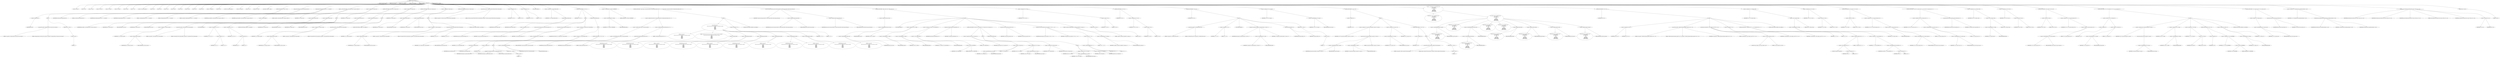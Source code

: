 digraph hostapd_notif_assoc {  
"1000125" [label = "(METHOD,hostapd_notif_assoc)" ]
"1000126" [label = "(PARAM,hostapd_data *hapd)" ]
"1000127" [label = "(PARAM,const u8 *addr)" ]
"1000128" [label = "(PARAM,const u8 *req_ies)" ]
"1000129" [label = "(PARAM,size_t req_ies_len)" ]
"1000130" [label = "(PARAM,int reassoc)" ]
"1000131" [label = "(BLOCK,,)" ]
"1000132" [label = "(LOCAL,v9: const u8 *)" ]
"1000133" [label = "(LOCAL,v10: int)" ]
"1000134" [label = "(LOCAL,v12: size_t)" ]
"1000135" [label = "(LOCAL,v13: const u8 *)" ]
"1000136" [label = "(LOCAL,v14: sta_info *)" ]
"1000137" [label = "(LOCAL,v15: sta_info *)" ]
"1000138" [label = "(LOCAL,v16: bool)" ]
"1000139" [label = "(LOCAL,v17: int)" ]
"1000140" [label = "(LOCAL,v18: wpa_state_machine *)" ]
"1000141" [label = "(LOCAL,v19: int)" ]
"1000142" [label = "(LOCAL,v20: int)" ]
"1000143" [label = "(LOCAL,v21: int)" ]
"1000144" [label = "(LOCAL,v22: bool)" ]
"1000145" [label = "(LOCAL,v23: int)" ]
"1000146" [label = "(LOCAL,v24: bool)" ]
"1000147" [label = "(LOCAL,v25: int)" ]
"1000148" [label = "(LOCAL,v26: u32)" ]
"1000149" [label = "(LOCAL,v27: unsigned int)" ]
"1000150" [label = "(LOCAL,v28: u32)" ]
"1000151" [label = "(LOCAL,v29: wpa_state_machine *)" ]
"1000152" [label = "(LOCAL,v30: wpa_event)" ]
"1000153" [label = "(LOCAL,v31: u8 *)" ]
"1000154" [label = "(LOCAL,eid: u8 [ 1064 ])" ]
"1000155" [label = "(LOCAL,elems: ieee802_11_elems)" ]
"1000156" [label = "(CONTROL_STRUCTURE,if ( !addr ),if ( !addr ))" ]
"1000157" [label = "(<operator>.logicalNot,!addr)" ]
"1000158" [label = "(IDENTIFIER,addr,!addr)" ]
"1000159" [label = "(BLOCK,,)" ]
"1000160" [label = "(wpa_printf,wpa_printf(2, \"hostapd_notif_assoc: Skip event with no address\"))" ]
"1000161" [label = "(LITERAL,2,wpa_printf(2, \"hostapd_notif_assoc: Skip event with no address\"))" ]
"1000162" [label = "(LITERAL,\"hostapd_notif_assoc: Skip event with no address\",wpa_printf(2, \"hostapd_notif_assoc: Skip event with no address\"))" ]
"1000163" [label = "(RETURN,return -1;,return -1;)" ]
"1000164" [label = "(<operator>.minus,-1)" ]
"1000165" [label = "(LITERAL,1,-1)" ]
"1000166" [label = "(random_add_randomness,random_add_randomness(addr, 6u))" ]
"1000167" [label = "(IDENTIFIER,addr,random_add_randomness(addr, 6u))" ]
"1000168" [label = "(LITERAL,6u,random_add_randomness(addr, 6u))" ]
"1000169" [label = "(hostapd_logger,hostapd_logger(hapd, addr, 1u, 2, \"associated\"))" ]
"1000170" [label = "(IDENTIFIER,hapd,hostapd_logger(hapd, addr, 1u, 2, \"associated\"))" ]
"1000171" [label = "(IDENTIFIER,addr,hostapd_logger(hapd, addr, 1u, 2, \"associated\"))" ]
"1000172" [label = "(LITERAL,1u,hostapd_logger(hapd, addr, 1u, 2, \"associated\"))" ]
"1000173" [label = "(LITERAL,2,hostapd_logger(hapd, addr, 1u, 2, \"associated\"))" ]
"1000174" [label = "(LITERAL,\"associated\",hostapd_logger(hapd, addr, 1u, 2, \"associated\"))" ]
"1000175" [label = "(ieee802_11_parse_elems,ieee802_11_parse_elems(req_ies, req_ies_len, &elems, 0))" ]
"1000176" [label = "(IDENTIFIER,req_ies,ieee802_11_parse_elems(req_ies, req_ies_len, &elems, 0))" ]
"1000177" [label = "(IDENTIFIER,req_ies_len,ieee802_11_parse_elems(req_ies, req_ies_len, &elems, 0))" ]
"1000178" [label = "(<operator>.addressOf,&elems)" ]
"1000179" [label = "(IDENTIFIER,elems,ieee802_11_parse_elems(req_ies, req_ies_len, &elems, 0))" ]
"1000180" [label = "(LITERAL,0,ieee802_11_parse_elems(req_ies, req_ies_len, &elems, 0))" ]
"1000181" [label = "(<operator>.assignment,v9 = elems.wps_ie)" ]
"1000182" [label = "(IDENTIFIER,v9,v9 = elems.wps_ie)" ]
"1000183" [label = "(<operator>.fieldAccess,elems.wps_ie)" ]
"1000184" [label = "(IDENTIFIER,elems,v9 = elems.wps_ie)" ]
"1000185" [label = "(FIELD_IDENTIFIER,wps_ie,wps_ie)" ]
"1000186" [label = "(CONTROL_STRUCTURE,if ( elems.wps_ie ),if ( elems.wps_ie ))" ]
"1000187" [label = "(<operator>.fieldAccess,elems.wps_ie)" ]
"1000188" [label = "(IDENTIFIER,elems,if ( elems.wps_ie ))" ]
"1000189" [label = "(FIELD_IDENTIFIER,wps_ie,wps_ie)" ]
"1000190" [label = "(BLOCK,,)" ]
"1000191" [label = "(<operator>.assignment,v10 = elems.wps_ie_len)" ]
"1000192" [label = "(IDENTIFIER,v10,v10 = elems.wps_ie_len)" ]
"1000193" [label = "(<operator>.fieldAccess,elems.wps_ie_len)" ]
"1000194" [label = "(IDENTIFIER,elems,v10 = elems.wps_ie_len)" ]
"1000195" [label = "(FIELD_IDENTIFIER,wps_ie_len,wps_ie_len)" ]
"1000196" [label = "(wpa_printf,wpa_printf(2, \"STA included WPS IE in (Re)AssocReq\"))" ]
"1000197" [label = "(LITERAL,2,wpa_printf(2, \"STA included WPS IE in (Re)AssocReq\"))" ]
"1000198" [label = "(LITERAL,\"STA included WPS IE in (Re)AssocReq\",wpa_printf(2, \"STA included WPS IE in (Re)AssocReq\"))" ]
"1000199" [label = "(JUMP_TARGET,LABEL_10)" ]
"1000200" [label = "(<operator>.assignment,v12 = v10 + 2)" ]
"1000201" [label = "(IDENTIFIER,v12,v12 = v10 + 2)" ]
"1000202" [label = "(<operator>.addition,v10 + 2)" ]
"1000203" [label = "(IDENTIFIER,v10,v10 + 2)" ]
"1000204" [label = "(LITERAL,2,v10 + 2)" ]
"1000205" [label = "(<operator>.assignment,v13 = v9 - 2)" ]
"1000206" [label = "(IDENTIFIER,v13,v13 = v9 - 2)" ]
"1000207" [label = "(<operator>.subtraction,v9 - 2)" ]
"1000208" [label = "(IDENTIFIER,v9,v9 - 2)" ]
"1000209" [label = "(LITERAL,2,v9 - 2)" ]
"1000210" [label = "(CONTROL_STRUCTURE,goto LABEL_11;,goto LABEL_11;)" ]
"1000211" [label = "(<operator>.assignment,v9 = elems.rsn_ie)" ]
"1000212" [label = "(IDENTIFIER,v9,v9 = elems.rsn_ie)" ]
"1000213" [label = "(<operator>.fieldAccess,elems.rsn_ie)" ]
"1000214" [label = "(IDENTIFIER,elems,v9 = elems.rsn_ie)" ]
"1000215" [label = "(FIELD_IDENTIFIER,rsn_ie,rsn_ie)" ]
"1000216" [label = "(CONTROL_STRUCTURE,if ( elems.rsn_ie ),if ( elems.rsn_ie ))" ]
"1000217" [label = "(<operator>.fieldAccess,elems.rsn_ie)" ]
"1000218" [label = "(IDENTIFIER,elems,if ( elems.rsn_ie ))" ]
"1000219" [label = "(FIELD_IDENTIFIER,rsn_ie,rsn_ie)" ]
"1000220" [label = "(BLOCK,,)" ]
"1000221" [label = "(<operator>.assignment,v10 = elems.rsn_ie_len)" ]
"1000222" [label = "(IDENTIFIER,v10,v10 = elems.rsn_ie_len)" ]
"1000223" [label = "(<operator>.fieldAccess,elems.rsn_ie_len)" ]
"1000224" [label = "(IDENTIFIER,elems,v10 = elems.rsn_ie_len)" ]
"1000225" [label = "(FIELD_IDENTIFIER,rsn_ie_len,rsn_ie_len)" ]
"1000226" [label = "(wpa_printf,wpa_printf(2, \"STA included RSN IE in (Re)AssocReq\"))" ]
"1000227" [label = "(LITERAL,2,wpa_printf(2, \"STA included RSN IE in (Re)AssocReq\"))" ]
"1000228" [label = "(LITERAL,\"STA included RSN IE in (Re)AssocReq\",wpa_printf(2, \"STA included RSN IE in (Re)AssocReq\"))" ]
"1000229" [label = "(CONTROL_STRUCTURE,goto LABEL_10;,goto LABEL_10;)" ]
"1000230" [label = "(<operator>.assignment,v9 = elems.wpa_ie)" ]
"1000231" [label = "(IDENTIFIER,v9,v9 = elems.wpa_ie)" ]
"1000232" [label = "(<operator>.fieldAccess,elems.wpa_ie)" ]
"1000233" [label = "(IDENTIFIER,elems,v9 = elems.wpa_ie)" ]
"1000234" [label = "(FIELD_IDENTIFIER,wpa_ie,wpa_ie)" ]
"1000235" [label = "(CONTROL_STRUCTURE,if ( elems.wpa_ie ),if ( elems.wpa_ie ))" ]
"1000236" [label = "(<operator>.fieldAccess,elems.wpa_ie)" ]
"1000237" [label = "(IDENTIFIER,elems,if ( elems.wpa_ie ))" ]
"1000238" [label = "(FIELD_IDENTIFIER,wpa_ie,wpa_ie)" ]
"1000239" [label = "(BLOCK,,)" ]
"1000240" [label = "(<operator>.assignment,v10 = elems.wpa_ie_len)" ]
"1000241" [label = "(IDENTIFIER,v10,v10 = elems.wpa_ie_len)" ]
"1000242" [label = "(<operator>.fieldAccess,elems.wpa_ie_len)" ]
"1000243" [label = "(IDENTIFIER,elems,v10 = elems.wpa_ie_len)" ]
"1000244" [label = "(FIELD_IDENTIFIER,wpa_ie_len,wpa_ie_len)" ]
"1000245" [label = "(wpa_printf,wpa_printf(2, \"STA included WPA IE in (Re)AssocReq\"))" ]
"1000246" [label = "(LITERAL,2,wpa_printf(2, \"STA included WPA IE in (Re)AssocReq\"))" ]
"1000247" [label = "(LITERAL,\"STA included WPA IE in (Re)AssocReq\",wpa_printf(2, \"STA included WPA IE in (Re)AssocReq\"))" ]
"1000248" [label = "(CONTROL_STRUCTURE,goto LABEL_10;,goto LABEL_10;)" ]
"1000249" [label = "(wpa_printf,wpa_printf(2, \"STA did not include WPS/RSN/WPA IE in (Re)AssocReq\"))" ]
"1000250" [label = "(LITERAL,2,wpa_printf(2, \"STA did not include WPS/RSN/WPA IE in (Re)AssocReq\"))" ]
"1000251" [label = "(LITERAL,\"STA did not include WPS/RSN/WPA IE in (Re)AssocReq\",wpa_printf(2, \"STA did not include WPS/RSN/WPA IE in (Re)AssocReq\"))" ]
"1000252" [label = "(<operator>.assignment,v13 = 0)" ]
"1000253" [label = "(IDENTIFIER,v13,v13 = 0)" ]
"1000254" [label = "(LITERAL,0,v13 = 0)" ]
"1000255" [label = "(<operator>.assignment,v12 = 0)" ]
"1000256" [label = "(IDENTIFIER,v12,v12 = 0)" ]
"1000257" [label = "(LITERAL,0,v12 = 0)" ]
"1000258" [label = "(JUMP_TARGET,LABEL_11)" ]
"1000259" [label = "(<operator>.assignment,v14 = ap_get_sta(hapd, addr))" ]
"1000260" [label = "(IDENTIFIER,v14,v14 = ap_get_sta(hapd, addr))" ]
"1000261" [label = "(ap_get_sta,ap_get_sta(hapd, addr))" ]
"1000262" [label = "(IDENTIFIER,hapd,ap_get_sta(hapd, addr))" ]
"1000263" [label = "(IDENTIFIER,addr,ap_get_sta(hapd, addr))" ]
"1000264" [label = "(CONTROL_STRUCTURE,if ( v14 ),if ( v14 ))" ]
"1000265" [label = "(IDENTIFIER,v14,if ( v14 ))" ]
"1000266" [label = "(BLOCK,,)" ]
"1000267" [label = "(<operator>.assignment,v15 = v14)" ]
"1000268" [label = "(IDENTIFIER,v15,v15 = v14)" ]
"1000269" [label = "(IDENTIFIER,v14,v15 = v14)" ]
"1000270" [label = "(ap_sta_no_session_timeout,ap_sta_no_session_timeout(hapd, v14))" ]
"1000271" [label = "(IDENTIFIER,hapd,ap_sta_no_session_timeout(hapd, v14))" ]
"1000272" [label = "(IDENTIFIER,v14,ap_sta_no_session_timeout(hapd, v14))" ]
"1000273" [label = "(accounting_sta_stop,accounting_sta_stop(hapd, v15))" ]
"1000274" [label = "(IDENTIFIER,hapd,accounting_sta_stop(hapd, v15))" ]
"1000275" [label = "(IDENTIFIER,v15,accounting_sta_stop(hapd, v15))" ]
"1000276" [label = "(<operator>.assignment,v15->timeout_next = STA_NULLFUNC)" ]
"1000277" [label = "(<operator>.indirectFieldAccess,v15->timeout_next)" ]
"1000278" [label = "(IDENTIFIER,v15,v15->timeout_next = STA_NULLFUNC)" ]
"1000279" [label = "(FIELD_IDENTIFIER,timeout_next,timeout_next)" ]
"1000280" [label = "(IDENTIFIER,STA_NULLFUNC,v15->timeout_next = STA_NULLFUNC)" ]
"1000281" [label = "(CONTROL_STRUCTURE,else,else)" ]
"1000282" [label = "(BLOCK,,)" ]
"1000283" [label = "(<operator>.assignment,v15 = ap_sta_add(hapd, addr))" ]
"1000284" [label = "(IDENTIFIER,v15,v15 = ap_sta_add(hapd, addr))" ]
"1000285" [label = "(ap_sta_add,ap_sta_add(hapd, addr))" ]
"1000286" [label = "(IDENTIFIER,hapd,ap_sta_add(hapd, addr))" ]
"1000287" [label = "(IDENTIFIER,addr,ap_sta_add(hapd, addr))" ]
"1000288" [label = "(CONTROL_STRUCTURE,if ( !v15 ),if ( !v15 ))" ]
"1000289" [label = "(<operator>.logicalNot,!v15)" ]
"1000290" [label = "(IDENTIFIER,v15,!v15)" ]
"1000291" [label = "(BLOCK,,)" ]
"1000292" [label = "(hostapd_drv_sta_disassoc,hostapd_drv_sta_disassoc(hapd, addr, 5))" ]
"1000293" [label = "(IDENTIFIER,hapd,hostapd_drv_sta_disassoc(hapd, addr, 5))" ]
"1000294" [label = "(IDENTIFIER,addr,hostapd_drv_sta_disassoc(hapd, addr, 5))" ]
"1000295" [label = "(LITERAL,5,hostapd_drv_sta_disassoc(hapd, addr, 5))" ]
"1000296" [label = "(RETURN,return -1;,return -1;)" ]
"1000297" [label = "(<operator>.minus,-1)" ]
"1000298" [label = "(LITERAL,1,-1)" ]
"1000299" [label = "(<operators>.assignmentAnd,v15->flags &= 0xFFFECFFF)" ]
"1000300" [label = "(<operator>.indirectFieldAccess,v15->flags)" ]
"1000301" [label = "(IDENTIFIER,v15,v15->flags &= 0xFFFECFFF)" ]
"1000302" [label = "(FIELD_IDENTIFIER,flags,flags)" ]
"1000303" [label = "(LITERAL,0xFFFECFFF,v15->flags &= 0xFFFECFFF)" ]
"1000304" [label = "(CONTROL_STRUCTURE,if ( !hapd->iface->drv_max_acl_mac_addrs && hostapd_check_acl(hapd, addr, 0) != 1 ),if ( !hapd->iface->drv_max_acl_mac_addrs && hostapd_check_acl(hapd, addr, 0) != 1 ))" ]
"1000305" [label = "(<operator>.logicalAnd,!hapd->iface->drv_max_acl_mac_addrs && hostapd_check_acl(hapd, addr, 0) != 1)" ]
"1000306" [label = "(<operator>.logicalNot,!hapd->iface->drv_max_acl_mac_addrs)" ]
"1000307" [label = "(<operator>.indirectFieldAccess,hapd->iface->drv_max_acl_mac_addrs)" ]
"1000308" [label = "(<operator>.indirectFieldAccess,hapd->iface)" ]
"1000309" [label = "(IDENTIFIER,hapd,!hapd->iface->drv_max_acl_mac_addrs)" ]
"1000310" [label = "(FIELD_IDENTIFIER,iface,iface)" ]
"1000311" [label = "(FIELD_IDENTIFIER,drv_max_acl_mac_addrs,drv_max_acl_mac_addrs)" ]
"1000312" [label = "(<operator>.notEquals,hostapd_check_acl(hapd, addr, 0) != 1)" ]
"1000313" [label = "(hostapd_check_acl,hostapd_check_acl(hapd, addr, 0))" ]
"1000314" [label = "(IDENTIFIER,hapd,hostapd_check_acl(hapd, addr, 0))" ]
"1000315" [label = "(IDENTIFIER,addr,hostapd_check_acl(hapd, addr, 0))" ]
"1000316" [label = "(LITERAL,0,hostapd_check_acl(hapd, addr, 0))" ]
"1000317" [label = "(LITERAL,1,hostapd_check_acl(hapd, addr, 0) != 1)" ]
"1000318" [label = "(BLOCK,,)" ]
"1000319" [label = "(wpa_printf,wpa_printf(\n      3,\n      \"STA %02x:%02x:%02x:%02x:%02x:%02x not allowed to connect\",\n      *addr,\n      addr[1],\n      addr[2],\n      addr[3],\n      addr[4],\n      addr[5]))" ]
"1000320" [label = "(LITERAL,3,wpa_printf(\n      3,\n      \"STA %02x:%02x:%02x:%02x:%02x:%02x not allowed to connect\",\n      *addr,\n      addr[1],\n      addr[2],\n      addr[3],\n      addr[4],\n      addr[5]))" ]
"1000321" [label = "(LITERAL,\"STA %02x:%02x:%02x:%02x:%02x:%02x not allowed to connect\",wpa_printf(\n      3,\n      \"STA %02x:%02x:%02x:%02x:%02x:%02x not allowed to connect\",\n      *addr,\n      addr[1],\n      addr[2],\n      addr[3],\n      addr[4],\n      addr[5]))" ]
"1000322" [label = "(<operator>.indirection,*addr)" ]
"1000323" [label = "(IDENTIFIER,addr,wpa_printf(\n      3,\n      \"STA %02x:%02x:%02x:%02x:%02x:%02x not allowed to connect\",\n      *addr,\n      addr[1],\n      addr[2],\n      addr[3],\n      addr[4],\n      addr[5]))" ]
"1000324" [label = "(<operator>.indirectIndexAccess,addr[1])" ]
"1000325" [label = "(IDENTIFIER,addr,wpa_printf(\n      3,\n      \"STA %02x:%02x:%02x:%02x:%02x:%02x not allowed to connect\",\n      *addr,\n      addr[1],\n      addr[2],\n      addr[3],\n      addr[4],\n      addr[5]))" ]
"1000326" [label = "(LITERAL,1,wpa_printf(\n      3,\n      \"STA %02x:%02x:%02x:%02x:%02x:%02x not allowed to connect\",\n      *addr,\n      addr[1],\n      addr[2],\n      addr[3],\n      addr[4],\n      addr[5]))" ]
"1000327" [label = "(<operator>.indirectIndexAccess,addr[2])" ]
"1000328" [label = "(IDENTIFIER,addr,wpa_printf(\n      3,\n      \"STA %02x:%02x:%02x:%02x:%02x:%02x not allowed to connect\",\n      *addr,\n      addr[1],\n      addr[2],\n      addr[3],\n      addr[4],\n      addr[5]))" ]
"1000329" [label = "(LITERAL,2,wpa_printf(\n      3,\n      \"STA %02x:%02x:%02x:%02x:%02x:%02x not allowed to connect\",\n      *addr,\n      addr[1],\n      addr[2],\n      addr[3],\n      addr[4],\n      addr[5]))" ]
"1000330" [label = "(<operator>.indirectIndexAccess,addr[3])" ]
"1000331" [label = "(IDENTIFIER,addr,wpa_printf(\n      3,\n      \"STA %02x:%02x:%02x:%02x:%02x:%02x not allowed to connect\",\n      *addr,\n      addr[1],\n      addr[2],\n      addr[3],\n      addr[4],\n      addr[5]))" ]
"1000332" [label = "(LITERAL,3,wpa_printf(\n      3,\n      \"STA %02x:%02x:%02x:%02x:%02x:%02x not allowed to connect\",\n      *addr,\n      addr[1],\n      addr[2],\n      addr[3],\n      addr[4],\n      addr[5]))" ]
"1000333" [label = "(<operator>.indirectIndexAccess,addr[4])" ]
"1000334" [label = "(IDENTIFIER,addr,wpa_printf(\n      3,\n      \"STA %02x:%02x:%02x:%02x:%02x:%02x not allowed to connect\",\n      *addr,\n      addr[1],\n      addr[2],\n      addr[3],\n      addr[4],\n      addr[5]))" ]
"1000335" [label = "(LITERAL,4,wpa_printf(\n      3,\n      \"STA %02x:%02x:%02x:%02x:%02x:%02x not allowed to connect\",\n      *addr,\n      addr[1],\n      addr[2],\n      addr[3],\n      addr[4],\n      addr[5]))" ]
"1000336" [label = "(<operator>.indirectIndexAccess,addr[5])" ]
"1000337" [label = "(IDENTIFIER,addr,wpa_printf(\n      3,\n      \"STA %02x:%02x:%02x:%02x:%02x:%02x not allowed to connect\",\n      *addr,\n      addr[1],\n      addr[2],\n      addr[3],\n      addr[4],\n      addr[5]))" ]
"1000338" [label = "(LITERAL,5,wpa_printf(\n      3,\n      \"STA %02x:%02x:%02x:%02x:%02x:%02x not allowed to connect\",\n      *addr,\n      addr[1],\n      addr[2],\n      addr[3],\n      addr[4],\n      addr[5]))" ]
"1000339" [label = "(<operator>.assignment,v17 = 1)" ]
"1000340" [label = "(IDENTIFIER,v17,v17 = 1)" ]
"1000341" [label = "(LITERAL,1,v17 = 1)" ]
"1000342" [label = "(CONTROL_STRUCTURE,goto LABEL_29;,goto LABEL_29;)" ]
"1000343" [label = "(ap_copy_sta_supp_op_classes,ap_copy_sta_supp_op_classes(v15, elems.supp_op_classes, elems.supp_op_classes_len))" ]
"1000344" [label = "(IDENTIFIER,v15,ap_copy_sta_supp_op_classes(v15, elems.supp_op_classes, elems.supp_op_classes_len))" ]
"1000345" [label = "(<operator>.fieldAccess,elems.supp_op_classes)" ]
"1000346" [label = "(IDENTIFIER,elems,ap_copy_sta_supp_op_classes(v15, elems.supp_op_classes, elems.supp_op_classes_len))" ]
"1000347" [label = "(FIELD_IDENTIFIER,supp_op_classes,supp_op_classes)" ]
"1000348" [label = "(<operator>.fieldAccess,elems.supp_op_classes_len)" ]
"1000349" [label = "(IDENTIFIER,elems,ap_copy_sta_supp_op_classes(v15, elems.supp_op_classes, elems.supp_op_classes_len))" ]
"1000350" [label = "(FIELD_IDENTIFIER,supp_op_classes_len,supp_op_classes_len)" ]
"1000351" [label = "(CONTROL_STRUCTURE,if ( !hapd->conf->wpa ),if ( !hapd->conf->wpa ))" ]
"1000352" [label = "(<operator>.logicalNot,!hapd->conf->wpa)" ]
"1000353" [label = "(<operator>.indirectFieldAccess,hapd->conf->wpa)" ]
"1000354" [label = "(<operator>.indirectFieldAccess,hapd->conf)" ]
"1000355" [label = "(IDENTIFIER,hapd,!hapd->conf->wpa)" ]
"1000356" [label = "(FIELD_IDENTIFIER,conf,conf)" ]
"1000357" [label = "(FIELD_IDENTIFIER,wpa,wpa)" ]
"1000358" [label = "(BLOCK,,)" ]
"1000359" [label = "(JUMP_TARGET,LABEL_40)" ]
"1000360" [label = "(<operator>.assignment,v28 = v15->flags)" ]
"1000361" [label = "(IDENTIFIER,v28,v28 = v15->flags)" ]
"1000362" [label = "(<operator>.indirectFieldAccess,v15->flags)" ]
"1000363" [label = "(IDENTIFIER,v15,v28 = v15->flags)" ]
"1000364" [label = "(FIELD_IDENTIFIER,flags,flags)" ]
"1000365" [label = "(<operator>.assignment,v15->flags = v28 & 0xFFF7FFFC | 3)" ]
"1000366" [label = "(<operator>.indirectFieldAccess,v15->flags)" ]
"1000367" [label = "(IDENTIFIER,v15,v15->flags = v28 & 0xFFF7FFFC | 3)" ]
"1000368" [label = "(FIELD_IDENTIFIER,flags,flags)" ]
"1000369" [label = "(<operator>.or,v28 & 0xFFF7FFFC | 3)" ]
"1000370" [label = "(<operator>.and,v28 & 0xFFF7FFFC)" ]
"1000371" [label = "(IDENTIFIER,v28,v28 & 0xFFF7FFFC)" ]
"1000372" [label = "(LITERAL,0xFFF7FFFC,v28 & 0xFFF7FFFC)" ]
"1000373" [label = "(LITERAL,3,v28 & 0xFFF7FFFC | 3)" ]
"1000374" [label = "(hostapd_set_sta_flags,hostapd_set_sta_flags(hapd, v15))" ]
"1000375" [label = "(IDENTIFIER,hapd,hostapd_set_sta_flags(hapd, v15))" ]
"1000376" [label = "(IDENTIFIER,v15,hostapd_set_sta_flags(hapd, v15))" ]
"1000377" [label = "(CONTROL_STRUCTURE,if ( reassoc && v15->auth_alg == 2 ),if ( reassoc && v15->auth_alg == 2 ))" ]
"1000378" [label = "(<operator>.logicalAnd,reassoc && v15->auth_alg == 2)" ]
"1000379" [label = "(IDENTIFIER,reassoc,reassoc && v15->auth_alg == 2)" ]
"1000380" [label = "(<operator>.equals,v15->auth_alg == 2)" ]
"1000381" [label = "(<operator>.indirectFieldAccess,v15->auth_alg)" ]
"1000382" [label = "(IDENTIFIER,v15,v15->auth_alg == 2)" ]
"1000383" [label = "(FIELD_IDENTIFIER,auth_alg,auth_alg)" ]
"1000384" [label = "(LITERAL,2,v15->auth_alg == 2)" ]
"1000385" [label = "(BLOCK,,)" ]
"1000386" [label = "(<operator>.assignment,v29 = v15->wpa_sm)" ]
"1000387" [label = "(IDENTIFIER,v29,v29 = v15->wpa_sm)" ]
"1000388" [label = "(<operator>.indirectFieldAccess,v15->wpa_sm)" ]
"1000389" [label = "(IDENTIFIER,v15,v29 = v15->wpa_sm)" ]
"1000390" [label = "(FIELD_IDENTIFIER,wpa_sm,wpa_sm)" ]
"1000391" [label = "(<operator>.assignment,v30 = WPA_ASSOC_FT)" ]
"1000392" [label = "(IDENTIFIER,v30,v30 = WPA_ASSOC_FT)" ]
"1000393" [label = "(IDENTIFIER,WPA_ASSOC_FT,v30 = WPA_ASSOC_FT)" ]
"1000394" [label = "(CONTROL_STRUCTURE,else,else)" ]
"1000395" [label = "(BLOCK,,)" ]
"1000396" [label = "(<operator>.assignment,v29 = v15->wpa_sm)" ]
"1000397" [label = "(IDENTIFIER,v29,v29 = v15->wpa_sm)" ]
"1000398" [label = "(<operator>.indirectFieldAccess,v15->wpa_sm)" ]
"1000399" [label = "(IDENTIFIER,v15,v29 = v15->wpa_sm)" ]
"1000400" [label = "(FIELD_IDENTIFIER,wpa_sm,wpa_sm)" ]
"1000401" [label = "(<operator>.assignment,v30 = WPA_ASSOC)" ]
"1000402" [label = "(IDENTIFIER,v30,v30 = WPA_ASSOC)" ]
"1000403" [label = "(IDENTIFIER,WPA_ASSOC,v30 = WPA_ASSOC)" ]
"1000404" [label = "(wpa_auth_sm_event,wpa_auth_sm_event(v29, v30))" ]
"1000405" [label = "(IDENTIFIER,v29,wpa_auth_sm_event(v29, v30))" ]
"1000406" [label = "(IDENTIFIER,v30,wpa_auth_sm_event(v29, v30))" ]
"1000407" [label = "(hostapd_new_assoc_sta,hostapd_new_assoc_sta(hapd, v15, (v28 >> 1) & 1))" ]
"1000408" [label = "(IDENTIFIER,hapd,hostapd_new_assoc_sta(hapd, v15, (v28 >> 1) & 1))" ]
"1000409" [label = "(IDENTIFIER,v15,hostapd_new_assoc_sta(hapd, v15, (v28 >> 1) & 1))" ]
"1000410" [label = "(<operator>.and,(v28 >> 1) & 1)" ]
"1000411" [label = "(<operator>.arithmeticShiftRight,v28 >> 1)" ]
"1000412" [label = "(IDENTIFIER,v28,v28 >> 1)" ]
"1000413" [label = "(LITERAL,1,v28 >> 1)" ]
"1000414" [label = "(LITERAL,1,(v28 >> 1) & 1)" ]
"1000415" [label = "(ieee802_1x_notify_port_enabled,ieee802_1x_notify_port_enabled(v15->eapol_sm, 1))" ]
"1000416" [label = "(<operator>.indirectFieldAccess,v15->eapol_sm)" ]
"1000417" [label = "(IDENTIFIER,v15,ieee802_1x_notify_port_enabled(v15->eapol_sm, 1))" ]
"1000418" [label = "(FIELD_IDENTIFIER,eapol_sm,eapol_sm)" ]
"1000419" [label = "(LITERAL,1,ieee802_1x_notify_port_enabled(v15->eapol_sm, 1))" ]
"1000420" [label = "(RETURN,return 0;,return 0;)" ]
"1000421" [label = "(LITERAL,0,return 0;)" ]
"1000422" [label = "(<operator>.assignment,v16 = v13 == 0)" ]
"1000423" [label = "(IDENTIFIER,v16,v16 = v13 == 0)" ]
"1000424" [label = "(<operator>.equals,v13 == 0)" ]
"1000425" [label = "(IDENTIFIER,v13,v13 == 0)" ]
"1000426" [label = "(LITERAL,0,v13 == 0)" ]
"1000427" [label = "(CONTROL_STRUCTURE,if ( v13 ),if ( v13 ))" ]
"1000428" [label = "(IDENTIFIER,v13,if ( v13 ))" ]
"1000429" [label = "(<operator>.assignment,v16 = v12 == 0)" ]
"1000430" [label = "(IDENTIFIER,v16,v16 = v12 == 0)" ]
"1000431" [label = "(<operator>.equals,v12 == 0)" ]
"1000432" [label = "(IDENTIFIER,v12,v12 == 0)" ]
"1000433" [label = "(LITERAL,0,v12 == 0)" ]
"1000434" [label = "(CONTROL_STRUCTURE,if ( v16 ),if ( v16 ))" ]
"1000435" [label = "(IDENTIFIER,v16,if ( v16 ))" ]
"1000436" [label = "(BLOCK,,)" ]
"1000437" [label = "(wpa_printf,wpa_printf(2, \"No WPA/RSN IE from STA\"))" ]
"1000438" [label = "(LITERAL,2,wpa_printf(2, \"No WPA/RSN IE from STA\"))" ]
"1000439" [label = "(LITERAL,\"No WPA/RSN IE from STA\",wpa_printf(2, \"No WPA/RSN IE from STA\"))" ]
"1000440" [label = "(<operator>.assignment,v17 = 13)" ]
"1000441" [label = "(IDENTIFIER,v17,v17 = 13)" ]
"1000442" [label = "(LITERAL,13,v17 = 13)" ]
"1000443" [label = "(JUMP_TARGET,LABEL_29)" ]
"1000444" [label = "(hostapd_drv_sta_disassoc,hostapd_drv_sta_disassoc(hapd, v15->addr, v17))" ]
"1000445" [label = "(IDENTIFIER,hapd,hostapd_drv_sta_disassoc(hapd, v15->addr, v17))" ]
"1000446" [label = "(<operator>.indirectFieldAccess,v15->addr)" ]
"1000447" [label = "(IDENTIFIER,v15,hostapd_drv_sta_disassoc(hapd, v15->addr, v17))" ]
"1000448" [label = "(FIELD_IDENTIFIER,addr,addr)" ]
"1000449" [label = "(IDENTIFIER,v17,hostapd_drv_sta_disassoc(hapd, v15->addr, v17))" ]
"1000450" [label = "(ap_free_sta,ap_free_sta(hapd, v15))" ]
"1000451" [label = "(IDENTIFIER,hapd,ap_free_sta(hapd, v15))" ]
"1000452" [label = "(IDENTIFIER,v15,ap_free_sta(hapd, v15))" ]
"1000453" [label = "(RETURN,return -1;,return -1;)" ]
"1000454" [label = "(<operator>.minus,-1)" ]
"1000455" [label = "(LITERAL,1,-1)" ]
"1000456" [label = "(<operator>.assignment,v18 = v15->wpa_sm)" ]
"1000457" [label = "(IDENTIFIER,v18,v18 = v15->wpa_sm)" ]
"1000458" [label = "(<operator>.indirectFieldAccess,v15->wpa_sm)" ]
"1000459" [label = "(IDENTIFIER,v15,v18 = v15->wpa_sm)" ]
"1000460" [label = "(FIELD_IDENTIFIER,wpa_sm,wpa_sm)" ]
"1000461" [label = "(CONTROL_STRUCTURE,if ( !v18 ),if ( !v18 ))" ]
"1000462" [label = "(<operator>.logicalNot,!v18)" ]
"1000463" [label = "(IDENTIFIER,v18,!v18)" ]
"1000464" [label = "(BLOCK,,)" ]
"1000465" [label = "(<operator>.assignment,v18 = wpa_auth_sta_init(hapd->wpa_auth, v15->addr, 0))" ]
"1000466" [label = "(IDENTIFIER,v18,v18 = wpa_auth_sta_init(hapd->wpa_auth, v15->addr, 0))" ]
"1000467" [label = "(wpa_auth_sta_init,wpa_auth_sta_init(hapd->wpa_auth, v15->addr, 0))" ]
"1000468" [label = "(<operator>.indirectFieldAccess,hapd->wpa_auth)" ]
"1000469" [label = "(IDENTIFIER,hapd,wpa_auth_sta_init(hapd->wpa_auth, v15->addr, 0))" ]
"1000470" [label = "(FIELD_IDENTIFIER,wpa_auth,wpa_auth)" ]
"1000471" [label = "(<operator>.indirectFieldAccess,v15->addr)" ]
"1000472" [label = "(IDENTIFIER,v15,wpa_auth_sta_init(hapd->wpa_auth, v15->addr, 0))" ]
"1000473" [label = "(FIELD_IDENTIFIER,addr,addr)" ]
"1000474" [label = "(LITERAL,0,wpa_auth_sta_init(hapd->wpa_auth, v15->addr, 0))" ]
"1000475" [label = "(<operator>.assignment,v15->wpa_sm = v18)" ]
"1000476" [label = "(<operator>.indirectFieldAccess,v15->wpa_sm)" ]
"1000477" [label = "(IDENTIFIER,v15,v15->wpa_sm = v18)" ]
"1000478" [label = "(FIELD_IDENTIFIER,wpa_sm,wpa_sm)" ]
"1000479" [label = "(IDENTIFIER,v18,v15->wpa_sm = v18)" ]
"1000480" [label = "(CONTROL_STRUCTURE,if ( !v18 ),if ( !v18 ))" ]
"1000481" [label = "(<operator>.logicalNot,!v18)" ]
"1000482" [label = "(IDENTIFIER,v18,!v18)" ]
"1000483" [label = "(BLOCK,,)" ]
"1000484" [label = "(wpa_printf,wpa_printf(5, \"Failed to initialize WPA state machine\"))" ]
"1000485" [label = "(LITERAL,5,wpa_printf(5, \"Failed to initialize WPA state machine\"))" ]
"1000486" [label = "(LITERAL,\"Failed to initialize WPA state machine\",wpa_printf(5, \"Failed to initialize WPA state machine\"))" ]
"1000487" [label = "(RETURN,return -1;,return -1;)" ]
"1000488" [label = "(<operator>.minus,-1)" ]
"1000489" [label = "(LITERAL,1,-1)" ]
"1000490" [label = "(<operator>.assignment,v19 = wpa_validate_wpa_ie(\n          hapd->wpa_auth,\n          v18,\n          hapd->iface->freq,\n          v13,\n          v12,\n          elems.mdie,\n          elems.mdie_len,\n          elems.owe_dh,\n          elems.owe_dh_len))" ]
"1000491" [label = "(IDENTIFIER,v19,v19 = wpa_validate_wpa_ie(\n          hapd->wpa_auth,\n          v18,\n          hapd->iface->freq,\n          v13,\n          v12,\n          elems.mdie,\n          elems.mdie_len,\n          elems.owe_dh,\n          elems.owe_dh_len))" ]
"1000492" [label = "(wpa_validate_wpa_ie,wpa_validate_wpa_ie(\n          hapd->wpa_auth,\n          v18,\n          hapd->iface->freq,\n          v13,\n          v12,\n          elems.mdie,\n          elems.mdie_len,\n          elems.owe_dh,\n          elems.owe_dh_len))" ]
"1000493" [label = "(<operator>.indirectFieldAccess,hapd->wpa_auth)" ]
"1000494" [label = "(IDENTIFIER,hapd,wpa_validate_wpa_ie(\n          hapd->wpa_auth,\n          v18,\n          hapd->iface->freq,\n          v13,\n          v12,\n          elems.mdie,\n          elems.mdie_len,\n          elems.owe_dh,\n          elems.owe_dh_len))" ]
"1000495" [label = "(FIELD_IDENTIFIER,wpa_auth,wpa_auth)" ]
"1000496" [label = "(IDENTIFIER,v18,wpa_validate_wpa_ie(\n          hapd->wpa_auth,\n          v18,\n          hapd->iface->freq,\n          v13,\n          v12,\n          elems.mdie,\n          elems.mdie_len,\n          elems.owe_dh,\n          elems.owe_dh_len))" ]
"1000497" [label = "(<operator>.indirectFieldAccess,hapd->iface->freq)" ]
"1000498" [label = "(<operator>.indirectFieldAccess,hapd->iface)" ]
"1000499" [label = "(IDENTIFIER,hapd,wpa_validate_wpa_ie(\n          hapd->wpa_auth,\n          v18,\n          hapd->iface->freq,\n          v13,\n          v12,\n          elems.mdie,\n          elems.mdie_len,\n          elems.owe_dh,\n          elems.owe_dh_len))" ]
"1000500" [label = "(FIELD_IDENTIFIER,iface,iface)" ]
"1000501" [label = "(FIELD_IDENTIFIER,freq,freq)" ]
"1000502" [label = "(IDENTIFIER,v13,wpa_validate_wpa_ie(\n          hapd->wpa_auth,\n          v18,\n          hapd->iface->freq,\n          v13,\n          v12,\n          elems.mdie,\n          elems.mdie_len,\n          elems.owe_dh,\n          elems.owe_dh_len))" ]
"1000503" [label = "(IDENTIFIER,v12,wpa_validate_wpa_ie(\n          hapd->wpa_auth,\n          v18,\n          hapd->iface->freq,\n          v13,\n          v12,\n          elems.mdie,\n          elems.mdie_len,\n          elems.owe_dh,\n          elems.owe_dh_len))" ]
"1000504" [label = "(<operator>.fieldAccess,elems.mdie)" ]
"1000505" [label = "(IDENTIFIER,elems,wpa_validate_wpa_ie(\n          hapd->wpa_auth,\n          v18,\n          hapd->iface->freq,\n          v13,\n          v12,\n          elems.mdie,\n          elems.mdie_len,\n          elems.owe_dh,\n          elems.owe_dh_len))" ]
"1000506" [label = "(FIELD_IDENTIFIER,mdie,mdie)" ]
"1000507" [label = "(<operator>.fieldAccess,elems.mdie_len)" ]
"1000508" [label = "(IDENTIFIER,elems,wpa_validate_wpa_ie(\n          hapd->wpa_auth,\n          v18,\n          hapd->iface->freq,\n          v13,\n          v12,\n          elems.mdie,\n          elems.mdie_len,\n          elems.owe_dh,\n          elems.owe_dh_len))" ]
"1000509" [label = "(FIELD_IDENTIFIER,mdie_len,mdie_len)" ]
"1000510" [label = "(<operator>.fieldAccess,elems.owe_dh)" ]
"1000511" [label = "(IDENTIFIER,elems,wpa_validate_wpa_ie(\n          hapd->wpa_auth,\n          v18,\n          hapd->iface->freq,\n          v13,\n          v12,\n          elems.mdie,\n          elems.mdie_len,\n          elems.owe_dh,\n          elems.owe_dh_len))" ]
"1000512" [label = "(FIELD_IDENTIFIER,owe_dh,owe_dh)" ]
"1000513" [label = "(<operator>.fieldAccess,elems.owe_dh_len)" ]
"1000514" [label = "(IDENTIFIER,elems,wpa_validate_wpa_ie(\n          hapd->wpa_auth,\n          v18,\n          hapd->iface->freq,\n          v13,\n          v12,\n          elems.mdie,\n          elems.mdie_len,\n          elems.owe_dh,\n          elems.owe_dh_len))" ]
"1000515" [label = "(FIELD_IDENTIFIER,owe_dh_len,owe_dh_len)" ]
"1000516" [label = "(CONTROL_STRUCTURE,if ( v19 ),if ( v19 ))" ]
"1000517" [label = "(IDENTIFIER,v19,if ( v19 ))" ]
"1000518" [label = "(BLOCK,,)" ]
"1000519" [label = "(<operator>.assignment,v20 = v19)" ]
"1000520" [label = "(IDENTIFIER,v20,v20 = v19)" ]
"1000521" [label = "(IDENTIFIER,v19,v20 = v19)" ]
"1000522" [label = "(wpa_printf,wpa_printf(2, \"WPA/RSN information element rejected? (res %u)\", v19))" ]
"1000523" [label = "(LITERAL,2,wpa_printf(2, \"WPA/RSN information element rejected? (res %u)\", v19))" ]
"1000524" [label = "(LITERAL,\"WPA/RSN information element rejected? (res %u)\",wpa_printf(2, \"WPA/RSN information element rejected? (res %u)\", v19))" ]
"1000525" [label = "(IDENTIFIER,v19,wpa_printf(2, \"WPA/RSN information element rejected? (res %u)\", v19))" ]
"1000526" [label = "(wpa_hexdump,wpa_hexdump(2, (const unsigned __int8 *)\"IE\", v13, v12))" ]
"1000527" [label = "(LITERAL,2,wpa_hexdump(2, (const unsigned __int8 *)\"IE\", v13, v12))" ]
"1000528" [label = "(<operator>.cast,(const unsigned __int8 *)\"IE\")" ]
"1000529" [label = "(UNKNOWN,const unsigned __int8 *,const unsigned __int8 *)" ]
"1000530" [label = "(LITERAL,\"IE\",(const unsigned __int8 *)\"IE\")" ]
"1000531" [label = "(IDENTIFIER,v13,wpa_hexdump(2, (const unsigned __int8 *)\"IE\", v13, v12))" ]
"1000532" [label = "(IDENTIFIER,v12,wpa_hexdump(2, (const unsigned __int8 *)\"IE\", v13, v12))" ]
"1000533" [label = "(<operator>.assignment,v17 = 13)" ]
"1000534" [label = "(IDENTIFIER,v17,v17 = 13)" ]
"1000535" [label = "(LITERAL,13,v17 = 13)" ]
"1000536" [label = "(CONTROL_STRUCTURE,if ( (unsigned int)(v20 - 2) < 7 ),if ( (unsigned int)(v20 - 2) < 7 ))" ]
"1000537" [label = "(<operator>.lessThan,(unsigned int)(v20 - 2) < 7)" ]
"1000538" [label = "(<operator>.cast,(unsigned int)(v20 - 2))" ]
"1000539" [label = "(UNKNOWN,unsigned int,unsigned int)" ]
"1000540" [label = "(<operator>.subtraction,v20 - 2)" ]
"1000541" [label = "(IDENTIFIER,v20,v20 - 2)" ]
"1000542" [label = "(LITERAL,2,v20 - 2)" ]
"1000543" [label = "(LITERAL,7,(unsigned int)(v20 - 2) < 7)" ]
"1000544" [label = "(<operator>.assignment,v17 = dword_919F0[v20 - 2])" ]
"1000545" [label = "(IDENTIFIER,v17,v17 = dword_919F0[v20 - 2])" ]
"1000546" [label = "(<operator>.indirectIndexAccess,dword_919F0[v20 - 2])" ]
"1000547" [label = "(IDENTIFIER,dword_919F0,v17 = dword_919F0[v20 - 2])" ]
"1000548" [label = "(<operator>.subtraction,v20 - 2)" ]
"1000549" [label = "(IDENTIFIER,v20,v20 - 2)" ]
"1000550" [label = "(LITERAL,2,v20 - 2)" ]
"1000551" [label = "(CONTROL_STRUCTURE,goto LABEL_29;,goto LABEL_29;)" ]
"1000552" [label = "(<operator>.assignment,v21 = v15->flags & 0x402)" ]
"1000553" [label = "(IDENTIFIER,v21,v21 = v15->flags & 0x402)" ]
"1000554" [label = "(<operator>.and,v15->flags & 0x402)" ]
"1000555" [label = "(<operator>.indirectFieldAccess,v15->flags)" ]
"1000556" [label = "(IDENTIFIER,v15,v15->flags & 0x402)" ]
"1000557" [label = "(FIELD_IDENTIFIER,flags,flags)" ]
"1000558" [label = "(LITERAL,0x402,v15->flags & 0x402)" ]
"1000559" [label = "(<operator>.assignment,v22 = v21 == 1026)" ]
"1000560" [label = "(IDENTIFIER,v22,v22 = v21 == 1026)" ]
"1000561" [label = "(<operator>.equals,v21 == 1026)" ]
"1000562" [label = "(IDENTIFIER,v21,v21 == 1026)" ]
"1000563" [label = "(LITERAL,1026,v21 == 1026)" ]
"1000564" [label = "(CONTROL_STRUCTURE,if ( v21 == 1026 ),if ( v21 == 1026 ))" ]
"1000565" [label = "(<operator>.equals,v21 == 1026)" ]
"1000566" [label = "(IDENTIFIER,v21,v21 == 1026)" ]
"1000567" [label = "(LITERAL,1026,v21 == 1026)" ]
"1000568" [label = "(<operator>.assignment,v22 = v15->sa_query_timed_out == 0)" ]
"1000569" [label = "(IDENTIFIER,v22,v22 = v15->sa_query_timed_out == 0)" ]
"1000570" [label = "(<operator>.equals,v15->sa_query_timed_out == 0)" ]
"1000571" [label = "(<operator>.indirectFieldAccess,v15->sa_query_timed_out)" ]
"1000572" [label = "(IDENTIFIER,v15,v15->sa_query_timed_out == 0)" ]
"1000573" [label = "(FIELD_IDENTIFIER,sa_query_timed_out,sa_query_timed_out)" ]
"1000574" [label = "(LITERAL,0,v15->sa_query_timed_out == 0)" ]
"1000575" [label = "(CONTROL_STRUCTURE,if ( v22 && v15->sa_query_count >= 1 ),if ( v22 && v15->sa_query_count >= 1 ))" ]
"1000576" [label = "(<operator>.logicalAnd,v22 && v15->sa_query_count >= 1)" ]
"1000577" [label = "(IDENTIFIER,v22,v22 && v15->sa_query_count >= 1)" ]
"1000578" [label = "(<operator>.greaterEqualsThan,v15->sa_query_count >= 1)" ]
"1000579" [label = "(<operator>.indirectFieldAccess,v15->sa_query_count)" ]
"1000580" [label = "(IDENTIFIER,v15,v15->sa_query_count >= 1)" ]
"1000581" [label = "(FIELD_IDENTIFIER,sa_query_count,sa_query_count)" ]
"1000582" [label = "(LITERAL,1,v15->sa_query_count >= 1)" ]
"1000583" [label = "(ap_check_sa_query_timeout,ap_check_sa_query_timeout(hapd, v15))" ]
"1000584" [label = "(IDENTIFIER,hapd,ap_check_sa_query_timeout(hapd, v15))" ]
"1000585" [label = "(IDENTIFIER,v15,ap_check_sa_query_timeout(hapd, v15))" ]
"1000586" [label = "(<operator>.assignment,v23 = v15->flags & 0x402)" ]
"1000587" [label = "(IDENTIFIER,v23,v23 = v15->flags & 0x402)" ]
"1000588" [label = "(<operator>.and,v15->flags & 0x402)" ]
"1000589" [label = "(<operator>.indirectFieldAccess,v15->flags)" ]
"1000590" [label = "(IDENTIFIER,v15,v15->flags & 0x402)" ]
"1000591" [label = "(FIELD_IDENTIFIER,flags,flags)" ]
"1000592" [label = "(LITERAL,0x402,v15->flags & 0x402)" ]
"1000593" [label = "(<operator>.assignment,v24 = v23 == 1026)" ]
"1000594" [label = "(IDENTIFIER,v24,v24 = v23 == 1026)" ]
"1000595" [label = "(<operator>.equals,v23 == 1026)" ]
"1000596" [label = "(IDENTIFIER,v23,v23 == 1026)" ]
"1000597" [label = "(LITERAL,1026,v23 == 1026)" ]
"1000598" [label = "(CONTROL_STRUCTURE,if ( v23 == 1026 ),if ( v23 == 1026 ))" ]
"1000599" [label = "(<operator>.equals,v23 == 1026)" ]
"1000600" [label = "(IDENTIFIER,v23,v23 == 1026)" ]
"1000601" [label = "(LITERAL,1026,v23 == 1026)" ]
"1000602" [label = "(<operator>.assignment,v24 = v15->sa_query_timed_out == 0)" ]
"1000603" [label = "(IDENTIFIER,v24,v24 = v15->sa_query_timed_out == 0)" ]
"1000604" [label = "(<operator>.equals,v15->sa_query_timed_out == 0)" ]
"1000605" [label = "(<operator>.indirectFieldAccess,v15->sa_query_timed_out)" ]
"1000606" [label = "(IDENTIFIER,v15,v15->sa_query_timed_out == 0)" ]
"1000607" [label = "(FIELD_IDENTIFIER,sa_query_timed_out,sa_query_timed_out)" ]
"1000608" [label = "(LITERAL,0,v15->sa_query_timed_out == 0)" ]
"1000609" [label = "(CONTROL_STRUCTURE,if ( !v24 || v15->auth_alg == 2 ),if ( !v24 || v15->auth_alg == 2 ))" ]
"1000610" [label = "(<operator>.logicalOr,!v24 || v15->auth_alg == 2)" ]
"1000611" [label = "(<operator>.logicalNot,!v24)" ]
"1000612" [label = "(IDENTIFIER,v24,!v24)" ]
"1000613" [label = "(<operator>.equals,v15->auth_alg == 2)" ]
"1000614" [label = "(<operator>.indirectFieldAccess,v15->auth_alg)" ]
"1000615" [label = "(IDENTIFIER,v15,v15->auth_alg == 2)" ]
"1000616" [label = "(FIELD_IDENTIFIER,auth_alg,auth_alg)" ]
"1000617" [label = "(LITERAL,2,v15->auth_alg == 2)" ]
"1000618" [label = "(BLOCK,,)" ]
"1000619" [label = "(<operator>.assignment,v25 = wpa_auth_uses_mfp(v15->wpa_sm))" ]
"1000620" [label = "(IDENTIFIER,v25,v25 = wpa_auth_uses_mfp(v15->wpa_sm))" ]
"1000621" [label = "(wpa_auth_uses_mfp,wpa_auth_uses_mfp(v15->wpa_sm))" ]
"1000622" [label = "(<operator>.indirectFieldAccess,v15->wpa_sm)" ]
"1000623" [label = "(IDENTIFIER,v15,wpa_auth_uses_mfp(v15->wpa_sm))" ]
"1000624" [label = "(FIELD_IDENTIFIER,wpa_sm,wpa_sm)" ]
"1000625" [label = "(<operator>.assignment,v26 = v15->flags)" ]
"1000626" [label = "(IDENTIFIER,v26,v26 = v15->flags)" ]
"1000627" [label = "(<operator>.indirectFieldAccess,v15->flags)" ]
"1000628" [label = "(IDENTIFIER,v15,v26 = v15->flags)" ]
"1000629" [label = "(FIELD_IDENTIFIER,flags,flags)" ]
"1000630" [label = "(<operator>.assignment,v27 = v26 | 0x400)" ]
"1000631" [label = "(IDENTIFIER,v27,v27 = v26 | 0x400)" ]
"1000632" [label = "(<operator>.or,v26 | 0x400)" ]
"1000633" [label = "(IDENTIFIER,v26,v26 | 0x400)" ]
"1000634" [label = "(LITERAL,0x400,v26 | 0x400)" ]
"1000635" [label = "(CONTROL_STRUCTURE,if ( !v25 ),if ( !v25 ))" ]
"1000636" [label = "(<operator>.logicalNot,!v25)" ]
"1000637" [label = "(IDENTIFIER,v25,!v25)" ]
"1000638" [label = "(<operator>.assignment,v27 = v26 & 0xFFFFFBFF)" ]
"1000639" [label = "(IDENTIFIER,v27,v27 = v26 & 0xFFFFFBFF)" ]
"1000640" [label = "(<operator>.and,v26 & 0xFFFFFBFF)" ]
"1000641" [label = "(IDENTIFIER,v26,v26 & 0xFFFFFBFF)" ]
"1000642" [label = "(LITERAL,0xFFFFFBFF,v26 & 0xFFFFFBFF)" ]
"1000643" [label = "(<operator>.assignment,v15->flags = v27)" ]
"1000644" [label = "(<operator>.indirectFieldAccess,v15->flags)" ]
"1000645" [label = "(IDENTIFIER,v15,v15->flags = v27)" ]
"1000646" [label = "(FIELD_IDENTIFIER,flags,flags)" ]
"1000647" [label = "(IDENTIFIER,v27,v15->flags = v27)" ]
"1000648" [label = "(CONTROL_STRUCTURE,goto LABEL_40;,goto LABEL_40;)" ]
"1000649" [label = "(CONTROL_STRUCTURE,if ( !v15->sa_query_count ),if ( !v15->sa_query_count ))" ]
"1000650" [label = "(<operator>.logicalNot,!v15->sa_query_count)" ]
"1000651" [label = "(<operator>.indirectFieldAccess,v15->sa_query_count)" ]
"1000652" [label = "(IDENTIFIER,v15,!v15->sa_query_count)" ]
"1000653" [label = "(FIELD_IDENTIFIER,sa_query_count,sa_query_count)" ]
"1000654" [label = "(ap_sta_start_sa_query,ap_sta_start_sa_query(hapd, v15))" ]
"1000655" [label = "(IDENTIFIER,hapd,ap_sta_start_sa_query(hapd, v15))" ]
"1000656" [label = "(IDENTIFIER,v15,ap_sta_start_sa_query(hapd, v15))" ]
"1000657" [label = "(<operator>.assignment,v31 = hostapd_eid_assoc_comeback_time(hapd, v15, eid))" ]
"1000658" [label = "(IDENTIFIER,v31,v31 = hostapd_eid_assoc_comeback_time(hapd, v15, eid))" ]
"1000659" [label = "(hostapd_eid_assoc_comeback_time,hostapd_eid_assoc_comeback_time(hapd, v15, eid))" ]
"1000660" [label = "(IDENTIFIER,hapd,hostapd_eid_assoc_comeback_time(hapd, v15, eid))" ]
"1000661" [label = "(IDENTIFIER,v15,hostapd_eid_assoc_comeback_time(hapd, v15, eid))" ]
"1000662" [label = "(IDENTIFIER,eid,hostapd_eid_assoc_comeback_time(hapd, v15, eid))" ]
"1000663" [label = "(hostapd_sta_assoc,hostapd_sta_assoc(hapd, addr, reassoc, 0x1Eu, eid, v31 - eid))" ]
"1000664" [label = "(IDENTIFIER,hapd,hostapd_sta_assoc(hapd, addr, reassoc, 0x1Eu, eid, v31 - eid))" ]
"1000665" [label = "(IDENTIFIER,addr,hostapd_sta_assoc(hapd, addr, reassoc, 0x1Eu, eid, v31 - eid))" ]
"1000666" [label = "(IDENTIFIER,reassoc,hostapd_sta_assoc(hapd, addr, reassoc, 0x1Eu, eid, v31 - eid))" ]
"1000667" [label = "(LITERAL,0x1Eu,hostapd_sta_assoc(hapd, addr, reassoc, 0x1Eu, eid, v31 - eid))" ]
"1000668" [label = "(IDENTIFIER,eid,hostapd_sta_assoc(hapd, addr, reassoc, 0x1Eu, eid, v31 - eid))" ]
"1000669" [label = "(<operator>.subtraction,v31 - eid)" ]
"1000670" [label = "(IDENTIFIER,v31,v31 - eid)" ]
"1000671" [label = "(IDENTIFIER,eid,v31 - eid)" ]
"1000672" [label = "(RETURN,return 0;,return 0;)" ]
"1000673" [label = "(LITERAL,0,return 0;)" ]
"1000674" [label = "(METHOD_RETURN,int __fastcall)" ]
  "1000125" -> "1000126" 
  "1000125" -> "1000127" 
  "1000125" -> "1000128" 
  "1000125" -> "1000129" 
  "1000125" -> "1000130" 
  "1000125" -> "1000131" 
  "1000125" -> "1000674" 
  "1000131" -> "1000132" 
  "1000131" -> "1000133" 
  "1000131" -> "1000134" 
  "1000131" -> "1000135" 
  "1000131" -> "1000136" 
  "1000131" -> "1000137" 
  "1000131" -> "1000138" 
  "1000131" -> "1000139" 
  "1000131" -> "1000140" 
  "1000131" -> "1000141" 
  "1000131" -> "1000142" 
  "1000131" -> "1000143" 
  "1000131" -> "1000144" 
  "1000131" -> "1000145" 
  "1000131" -> "1000146" 
  "1000131" -> "1000147" 
  "1000131" -> "1000148" 
  "1000131" -> "1000149" 
  "1000131" -> "1000150" 
  "1000131" -> "1000151" 
  "1000131" -> "1000152" 
  "1000131" -> "1000153" 
  "1000131" -> "1000154" 
  "1000131" -> "1000155" 
  "1000131" -> "1000156" 
  "1000131" -> "1000166" 
  "1000131" -> "1000169" 
  "1000131" -> "1000175" 
  "1000131" -> "1000181" 
  "1000131" -> "1000186" 
  "1000131" -> "1000211" 
  "1000131" -> "1000216" 
  "1000131" -> "1000230" 
  "1000131" -> "1000235" 
  "1000131" -> "1000249" 
  "1000131" -> "1000252" 
  "1000131" -> "1000255" 
  "1000131" -> "1000258" 
  "1000131" -> "1000259" 
  "1000131" -> "1000264" 
  "1000131" -> "1000299" 
  "1000131" -> "1000304" 
  "1000131" -> "1000343" 
  "1000131" -> "1000351" 
  "1000131" -> "1000422" 
  "1000131" -> "1000427" 
  "1000131" -> "1000434" 
  "1000131" -> "1000456" 
  "1000131" -> "1000461" 
  "1000131" -> "1000490" 
  "1000131" -> "1000516" 
  "1000131" -> "1000552" 
  "1000131" -> "1000559" 
  "1000131" -> "1000564" 
  "1000131" -> "1000575" 
  "1000131" -> "1000586" 
  "1000131" -> "1000593" 
  "1000131" -> "1000598" 
  "1000131" -> "1000609" 
  "1000131" -> "1000649" 
  "1000131" -> "1000657" 
  "1000131" -> "1000663" 
  "1000131" -> "1000672" 
  "1000156" -> "1000157" 
  "1000156" -> "1000159" 
  "1000157" -> "1000158" 
  "1000159" -> "1000160" 
  "1000159" -> "1000163" 
  "1000160" -> "1000161" 
  "1000160" -> "1000162" 
  "1000163" -> "1000164" 
  "1000164" -> "1000165" 
  "1000166" -> "1000167" 
  "1000166" -> "1000168" 
  "1000169" -> "1000170" 
  "1000169" -> "1000171" 
  "1000169" -> "1000172" 
  "1000169" -> "1000173" 
  "1000169" -> "1000174" 
  "1000175" -> "1000176" 
  "1000175" -> "1000177" 
  "1000175" -> "1000178" 
  "1000175" -> "1000180" 
  "1000178" -> "1000179" 
  "1000181" -> "1000182" 
  "1000181" -> "1000183" 
  "1000183" -> "1000184" 
  "1000183" -> "1000185" 
  "1000186" -> "1000187" 
  "1000186" -> "1000190" 
  "1000187" -> "1000188" 
  "1000187" -> "1000189" 
  "1000190" -> "1000191" 
  "1000190" -> "1000196" 
  "1000190" -> "1000199" 
  "1000190" -> "1000200" 
  "1000190" -> "1000205" 
  "1000190" -> "1000210" 
  "1000191" -> "1000192" 
  "1000191" -> "1000193" 
  "1000193" -> "1000194" 
  "1000193" -> "1000195" 
  "1000196" -> "1000197" 
  "1000196" -> "1000198" 
  "1000200" -> "1000201" 
  "1000200" -> "1000202" 
  "1000202" -> "1000203" 
  "1000202" -> "1000204" 
  "1000205" -> "1000206" 
  "1000205" -> "1000207" 
  "1000207" -> "1000208" 
  "1000207" -> "1000209" 
  "1000211" -> "1000212" 
  "1000211" -> "1000213" 
  "1000213" -> "1000214" 
  "1000213" -> "1000215" 
  "1000216" -> "1000217" 
  "1000216" -> "1000220" 
  "1000217" -> "1000218" 
  "1000217" -> "1000219" 
  "1000220" -> "1000221" 
  "1000220" -> "1000226" 
  "1000220" -> "1000229" 
  "1000221" -> "1000222" 
  "1000221" -> "1000223" 
  "1000223" -> "1000224" 
  "1000223" -> "1000225" 
  "1000226" -> "1000227" 
  "1000226" -> "1000228" 
  "1000230" -> "1000231" 
  "1000230" -> "1000232" 
  "1000232" -> "1000233" 
  "1000232" -> "1000234" 
  "1000235" -> "1000236" 
  "1000235" -> "1000239" 
  "1000236" -> "1000237" 
  "1000236" -> "1000238" 
  "1000239" -> "1000240" 
  "1000239" -> "1000245" 
  "1000239" -> "1000248" 
  "1000240" -> "1000241" 
  "1000240" -> "1000242" 
  "1000242" -> "1000243" 
  "1000242" -> "1000244" 
  "1000245" -> "1000246" 
  "1000245" -> "1000247" 
  "1000249" -> "1000250" 
  "1000249" -> "1000251" 
  "1000252" -> "1000253" 
  "1000252" -> "1000254" 
  "1000255" -> "1000256" 
  "1000255" -> "1000257" 
  "1000259" -> "1000260" 
  "1000259" -> "1000261" 
  "1000261" -> "1000262" 
  "1000261" -> "1000263" 
  "1000264" -> "1000265" 
  "1000264" -> "1000266" 
  "1000264" -> "1000281" 
  "1000266" -> "1000267" 
  "1000266" -> "1000270" 
  "1000266" -> "1000273" 
  "1000266" -> "1000276" 
  "1000267" -> "1000268" 
  "1000267" -> "1000269" 
  "1000270" -> "1000271" 
  "1000270" -> "1000272" 
  "1000273" -> "1000274" 
  "1000273" -> "1000275" 
  "1000276" -> "1000277" 
  "1000276" -> "1000280" 
  "1000277" -> "1000278" 
  "1000277" -> "1000279" 
  "1000281" -> "1000282" 
  "1000282" -> "1000283" 
  "1000282" -> "1000288" 
  "1000283" -> "1000284" 
  "1000283" -> "1000285" 
  "1000285" -> "1000286" 
  "1000285" -> "1000287" 
  "1000288" -> "1000289" 
  "1000288" -> "1000291" 
  "1000289" -> "1000290" 
  "1000291" -> "1000292" 
  "1000291" -> "1000296" 
  "1000292" -> "1000293" 
  "1000292" -> "1000294" 
  "1000292" -> "1000295" 
  "1000296" -> "1000297" 
  "1000297" -> "1000298" 
  "1000299" -> "1000300" 
  "1000299" -> "1000303" 
  "1000300" -> "1000301" 
  "1000300" -> "1000302" 
  "1000304" -> "1000305" 
  "1000304" -> "1000318" 
  "1000305" -> "1000306" 
  "1000305" -> "1000312" 
  "1000306" -> "1000307" 
  "1000307" -> "1000308" 
  "1000307" -> "1000311" 
  "1000308" -> "1000309" 
  "1000308" -> "1000310" 
  "1000312" -> "1000313" 
  "1000312" -> "1000317" 
  "1000313" -> "1000314" 
  "1000313" -> "1000315" 
  "1000313" -> "1000316" 
  "1000318" -> "1000319" 
  "1000318" -> "1000339" 
  "1000318" -> "1000342" 
  "1000319" -> "1000320" 
  "1000319" -> "1000321" 
  "1000319" -> "1000322" 
  "1000319" -> "1000324" 
  "1000319" -> "1000327" 
  "1000319" -> "1000330" 
  "1000319" -> "1000333" 
  "1000319" -> "1000336" 
  "1000322" -> "1000323" 
  "1000324" -> "1000325" 
  "1000324" -> "1000326" 
  "1000327" -> "1000328" 
  "1000327" -> "1000329" 
  "1000330" -> "1000331" 
  "1000330" -> "1000332" 
  "1000333" -> "1000334" 
  "1000333" -> "1000335" 
  "1000336" -> "1000337" 
  "1000336" -> "1000338" 
  "1000339" -> "1000340" 
  "1000339" -> "1000341" 
  "1000343" -> "1000344" 
  "1000343" -> "1000345" 
  "1000343" -> "1000348" 
  "1000345" -> "1000346" 
  "1000345" -> "1000347" 
  "1000348" -> "1000349" 
  "1000348" -> "1000350" 
  "1000351" -> "1000352" 
  "1000351" -> "1000358" 
  "1000352" -> "1000353" 
  "1000353" -> "1000354" 
  "1000353" -> "1000357" 
  "1000354" -> "1000355" 
  "1000354" -> "1000356" 
  "1000358" -> "1000359" 
  "1000358" -> "1000360" 
  "1000358" -> "1000365" 
  "1000358" -> "1000374" 
  "1000358" -> "1000377" 
  "1000358" -> "1000404" 
  "1000358" -> "1000407" 
  "1000358" -> "1000415" 
  "1000358" -> "1000420" 
  "1000360" -> "1000361" 
  "1000360" -> "1000362" 
  "1000362" -> "1000363" 
  "1000362" -> "1000364" 
  "1000365" -> "1000366" 
  "1000365" -> "1000369" 
  "1000366" -> "1000367" 
  "1000366" -> "1000368" 
  "1000369" -> "1000370" 
  "1000369" -> "1000373" 
  "1000370" -> "1000371" 
  "1000370" -> "1000372" 
  "1000374" -> "1000375" 
  "1000374" -> "1000376" 
  "1000377" -> "1000378" 
  "1000377" -> "1000385" 
  "1000377" -> "1000394" 
  "1000378" -> "1000379" 
  "1000378" -> "1000380" 
  "1000380" -> "1000381" 
  "1000380" -> "1000384" 
  "1000381" -> "1000382" 
  "1000381" -> "1000383" 
  "1000385" -> "1000386" 
  "1000385" -> "1000391" 
  "1000386" -> "1000387" 
  "1000386" -> "1000388" 
  "1000388" -> "1000389" 
  "1000388" -> "1000390" 
  "1000391" -> "1000392" 
  "1000391" -> "1000393" 
  "1000394" -> "1000395" 
  "1000395" -> "1000396" 
  "1000395" -> "1000401" 
  "1000396" -> "1000397" 
  "1000396" -> "1000398" 
  "1000398" -> "1000399" 
  "1000398" -> "1000400" 
  "1000401" -> "1000402" 
  "1000401" -> "1000403" 
  "1000404" -> "1000405" 
  "1000404" -> "1000406" 
  "1000407" -> "1000408" 
  "1000407" -> "1000409" 
  "1000407" -> "1000410" 
  "1000410" -> "1000411" 
  "1000410" -> "1000414" 
  "1000411" -> "1000412" 
  "1000411" -> "1000413" 
  "1000415" -> "1000416" 
  "1000415" -> "1000419" 
  "1000416" -> "1000417" 
  "1000416" -> "1000418" 
  "1000420" -> "1000421" 
  "1000422" -> "1000423" 
  "1000422" -> "1000424" 
  "1000424" -> "1000425" 
  "1000424" -> "1000426" 
  "1000427" -> "1000428" 
  "1000427" -> "1000429" 
  "1000429" -> "1000430" 
  "1000429" -> "1000431" 
  "1000431" -> "1000432" 
  "1000431" -> "1000433" 
  "1000434" -> "1000435" 
  "1000434" -> "1000436" 
  "1000436" -> "1000437" 
  "1000436" -> "1000440" 
  "1000436" -> "1000443" 
  "1000436" -> "1000444" 
  "1000436" -> "1000450" 
  "1000436" -> "1000453" 
  "1000437" -> "1000438" 
  "1000437" -> "1000439" 
  "1000440" -> "1000441" 
  "1000440" -> "1000442" 
  "1000444" -> "1000445" 
  "1000444" -> "1000446" 
  "1000444" -> "1000449" 
  "1000446" -> "1000447" 
  "1000446" -> "1000448" 
  "1000450" -> "1000451" 
  "1000450" -> "1000452" 
  "1000453" -> "1000454" 
  "1000454" -> "1000455" 
  "1000456" -> "1000457" 
  "1000456" -> "1000458" 
  "1000458" -> "1000459" 
  "1000458" -> "1000460" 
  "1000461" -> "1000462" 
  "1000461" -> "1000464" 
  "1000462" -> "1000463" 
  "1000464" -> "1000465" 
  "1000464" -> "1000475" 
  "1000464" -> "1000480" 
  "1000465" -> "1000466" 
  "1000465" -> "1000467" 
  "1000467" -> "1000468" 
  "1000467" -> "1000471" 
  "1000467" -> "1000474" 
  "1000468" -> "1000469" 
  "1000468" -> "1000470" 
  "1000471" -> "1000472" 
  "1000471" -> "1000473" 
  "1000475" -> "1000476" 
  "1000475" -> "1000479" 
  "1000476" -> "1000477" 
  "1000476" -> "1000478" 
  "1000480" -> "1000481" 
  "1000480" -> "1000483" 
  "1000481" -> "1000482" 
  "1000483" -> "1000484" 
  "1000483" -> "1000487" 
  "1000484" -> "1000485" 
  "1000484" -> "1000486" 
  "1000487" -> "1000488" 
  "1000488" -> "1000489" 
  "1000490" -> "1000491" 
  "1000490" -> "1000492" 
  "1000492" -> "1000493" 
  "1000492" -> "1000496" 
  "1000492" -> "1000497" 
  "1000492" -> "1000502" 
  "1000492" -> "1000503" 
  "1000492" -> "1000504" 
  "1000492" -> "1000507" 
  "1000492" -> "1000510" 
  "1000492" -> "1000513" 
  "1000493" -> "1000494" 
  "1000493" -> "1000495" 
  "1000497" -> "1000498" 
  "1000497" -> "1000501" 
  "1000498" -> "1000499" 
  "1000498" -> "1000500" 
  "1000504" -> "1000505" 
  "1000504" -> "1000506" 
  "1000507" -> "1000508" 
  "1000507" -> "1000509" 
  "1000510" -> "1000511" 
  "1000510" -> "1000512" 
  "1000513" -> "1000514" 
  "1000513" -> "1000515" 
  "1000516" -> "1000517" 
  "1000516" -> "1000518" 
  "1000518" -> "1000519" 
  "1000518" -> "1000522" 
  "1000518" -> "1000526" 
  "1000518" -> "1000533" 
  "1000518" -> "1000536" 
  "1000518" -> "1000551" 
  "1000519" -> "1000520" 
  "1000519" -> "1000521" 
  "1000522" -> "1000523" 
  "1000522" -> "1000524" 
  "1000522" -> "1000525" 
  "1000526" -> "1000527" 
  "1000526" -> "1000528" 
  "1000526" -> "1000531" 
  "1000526" -> "1000532" 
  "1000528" -> "1000529" 
  "1000528" -> "1000530" 
  "1000533" -> "1000534" 
  "1000533" -> "1000535" 
  "1000536" -> "1000537" 
  "1000536" -> "1000544" 
  "1000537" -> "1000538" 
  "1000537" -> "1000543" 
  "1000538" -> "1000539" 
  "1000538" -> "1000540" 
  "1000540" -> "1000541" 
  "1000540" -> "1000542" 
  "1000544" -> "1000545" 
  "1000544" -> "1000546" 
  "1000546" -> "1000547" 
  "1000546" -> "1000548" 
  "1000548" -> "1000549" 
  "1000548" -> "1000550" 
  "1000552" -> "1000553" 
  "1000552" -> "1000554" 
  "1000554" -> "1000555" 
  "1000554" -> "1000558" 
  "1000555" -> "1000556" 
  "1000555" -> "1000557" 
  "1000559" -> "1000560" 
  "1000559" -> "1000561" 
  "1000561" -> "1000562" 
  "1000561" -> "1000563" 
  "1000564" -> "1000565" 
  "1000564" -> "1000568" 
  "1000565" -> "1000566" 
  "1000565" -> "1000567" 
  "1000568" -> "1000569" 
  "1000568" -> "1000570" 
  "1000570" -> "1000571" 
  "1000570" -> "1000574" 
  "1000571" -> "1000572" 
  "1000571" -> "1000573" 
  "1000575" -> "1000576" 
  "1000575" -> "1000583" 
  "1000576" -> "1000577" 
  "1000576" -> "1000578" 
  "1000578" -> "1000579" 
  "1000578" -> "1000582" 
  "1000579" -> "1000580" 
  "1000579" -> "1000581" 
  "1000583" -> "1000584" 
  "1000583" -> "1000585" 
  "1000586" -> "1000587" 
  "1000586" -> "1000588" 
  "1000588" -> "1000589" 
  "1000588" -> "1000592" 
  "1000589" -> "1000590" 
  "1000589" -> "1000591" 
  "1000593" -> "1000594" 
  "1000593" -> "1000595" 
  "1000595" -> "1000596" 
  "1000595" -> "1000597" 
  "1000598" -> "1000599" 
  "1000598" -> "1000602" 
  "1000599" -> "1000600" 
  "1000599" -> "1000601" 
  "1000602" -> "1000603" 
  "1000602" -> "1000604" 
  "1000604" -> "1000605" 
  "1000604" -> "1000608" 
  "1000605" -> "1000606" 
  "1000605" -> "1000607" 
  "1000609" -> "1000610" 
  "1000609" -> "1000618" 
  "1000610" -> "1000611" 
  "1000610" -> "1000613" 
  "1000611" -> "1000612" 
  "1000613" -> "1000614" 
  "1000613" -> "1000617" 
  "1000614" -> "1000615" 
  "1000614" -> "1000616" 
  "1000618" -> "1000619" 
  "1000618" -> "1000625" 
  "1000618" -> "1000630" 
  "1000618" -> "1000635" 
  "1000618" -> "1000643" 
  "1000618" -> "1000648" 
  "1000619" -> "1000620" 
  "1000619" -> "1000621" 
  "1000621" -> "1000622" 
  "1000622" -> "1000623" 
  "1000622" -> "1000624" 
  "1000625" -> "1000626" 
  "1000625" -> "1000627" 
  "1000627" -> "1000628" 
  "1000627" -> "1000629" 
  "1000630" -> "1000631" 
  "1000630" -> "1000632" 
  "1000632" -> "1000633" 
  "1000632" -> "1000634" 
  "1000635" -> "1000636" 
  "1000635" -> "1000638" 
  "1000636" -> "1000637" 
  "1000638" -> "1000639" 
  "1000638" -> "1000640" 
  "1000640" -> "1000641" 
  "1000640" -> "1000642" 
  "1000643" -> "1000644" 
  "1000643" -> "1000647" 
  "1000644" -> "1000645" 
  "1000644" -> "1000646" 
  "1000649" -> "1000650" 
  "1000649" -> "1000654" 
  "1000650" -> "1000651" 
  "1000651" -> "1000652" 
  "1000651" -> "1000653" 
  "1000654" -> "1000655" 
  "1000654" -> "1000656" 
  "1000657" -> "1000658" 
  "1000657" -> "1000659" 
  "1000659" -> "1000660" 
  "1000659" -> "1000661" 
  "1000659" -> "1000662" 
  "1000663" -> "1000664" 
  "1000663" -> "1000665" 
  "1000663" -> "1000666" 
  "1000663" -> "1000667" 
  "1000663" -> "1000668" 
  "1000663" -> "1000669" 
  "1000669" -> "1000670" 
  "1000669" -> "1000671" 
  "1000672" -> "1000673" 
}
